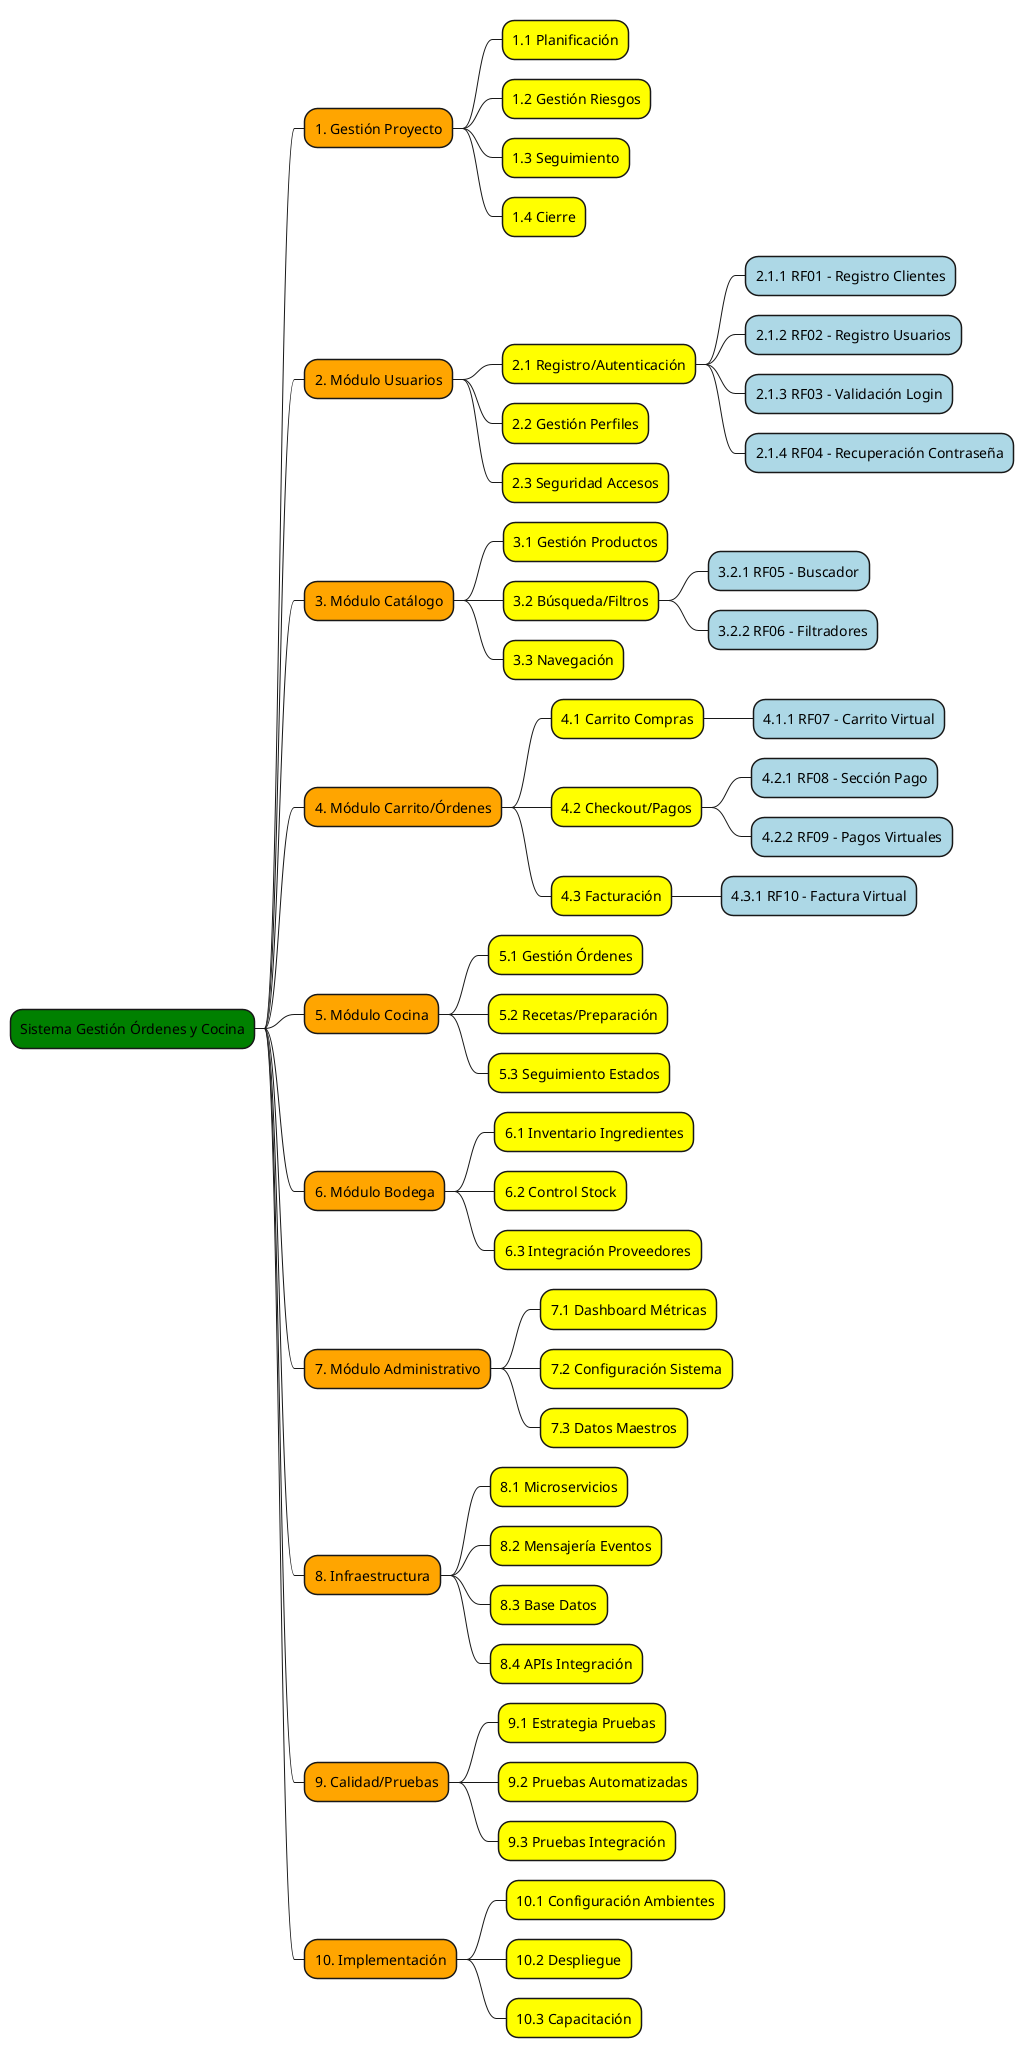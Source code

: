 @startmindmap
*[#Green] Sistema Gestión Órdenes y Cocina
**[#Orange] 1. Gestión Proyecto
***[#Yellow] 1.1 Planificación
***[#Yellow] 1.2 Gestión Riesgos
***[#Yellow] 1.3 Seguimiento
***[#Yellow] 1.4 Cierre
**[#Orange] 2. Módulo Usuarios
***[#Yellow] 2.1 Registro/Autenticación
****[#LightBlue] 2.1.1 RF01 - Registro Clientes
****[#LightBlue] 2.1.2 RF02 - Registro Usuarios
****[#LightBlue] 2.1.3 RF03 - Validación Login
****[#LightBlue] 2.1.4 RF04 - Recuperación Contraseña
***[#Yellow] 2.2 Gestión Perfiles
***[#Yellow] 2.3 Seguridad Accesos
**[#Orange] 3. Módulo Catálogo
***[#Yellow] 3.1 Gestión Productos
***[#Yellow] 3.2 Búsqueda/Filtros
****[#LightBlue] 3.2.1 RF05 - Buscador
****[#LightBlue] 3.2.2 RF06 - Filtradores
***[#Yellow] 3.3 Navegación
**[#Orange] 4. Módulo Carrito/Órdenes
***[#Yellow] 4.1 Carrito Compras
****[#LightBlue] 4.1.1 RF07 - Carrito Virtual
***[#Yellow] 4.2 Checkout/Pagos
****[#LightBlue] 4.2.1 RF08 - Sección Pago
****[#LightBlue] 4.2.2 RF09 - Pagos Virtuales
***[#Yellow] 4.3 Facturación
****[#LightBlue] 4.3.1 RF10 - Factura Virtual
**[#Orange] 5. Módulo Cocina
***[#Yellow] 5.1 Gestión Órdenes
***[#Yellow] 5.2 Recetas/Preparación
***[#Yellow] 5.3 Seguimiento Estados
**[#Orange] 6. Módulo Bodega
***[#Yellow] 6.1 Inventario Ingredientes
***[#Yellow] 6.2 Control Stock
***[#Yellow] 6.3 Integración Proveedores
**[#Orange] 7. Módulo Administrativo
***[#Yellow] 7.1 Dashboard Métricas
***[#Yellow] 7.2 Configuración Sistema
***[#Yellow] 7.3 Datos Maestros
**[#Orange] 8. Infraestructura
***[#Yellow] 8.1 Microservicios
***[#Yellow] 8.2 Mensajería Eventos
***[#Yellow] 8.3 Base Datos
***[#Yellow] 8.4 APIs Integración
**[#Orange] 9. Calidad/Pruebas
***[#Yellow] 9.1 Estrategia Pruebas
***[#Yellow] 9.2 Pruebas Automatizadas
***[#Yellow] 9.3 Pruebas Integración
**[#Orange] 10. Implementación
***[#Yellow] 10.1 Configuración Ambientes
***[#Yellow] 10.2 Despliegue
***[#Yellow] 10.3 Capacitación
@endmindmap